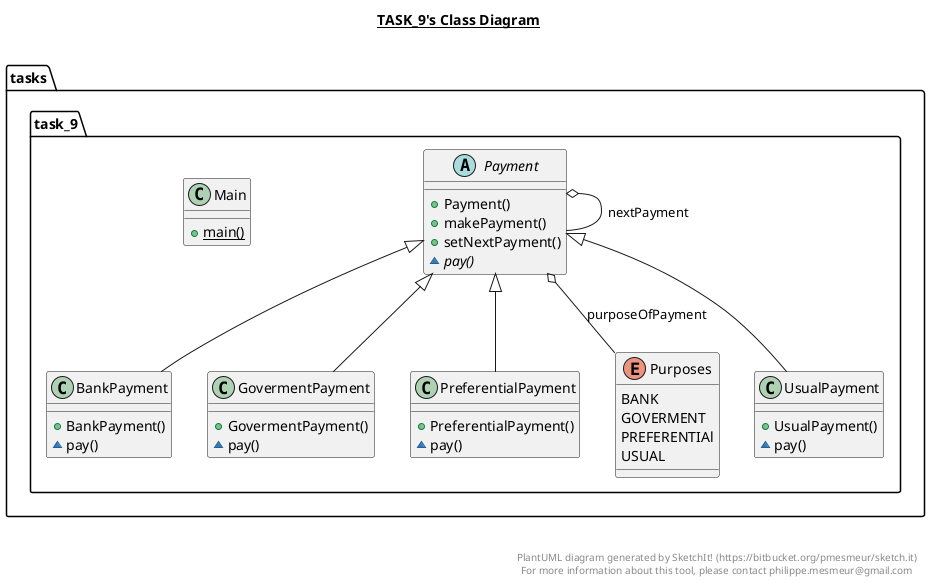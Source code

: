 @startuml

title __TASK_9's Class Diagram__\n

  namespace tasks.task_9 {
    class tasks.task_9.BankPayment {
        + BankPayment()
        ~ pay()
    }
  }
  

  namespace tasks.task_9 {
    class tasks.task_9.GovermentPayment {
        + GovermentPayment()
        ~ pay()
    }
  }
  

  namespace tasks.task_9 {
    class tasks.task_9.Main {
        {static} + main()
    }
  }
  

  namespace tasks.task_9 {
    abstract class tasks.task_9.Payment {
        + Payment()
        + makePayment()
        + setNextPayment()
        {abstract} ~ pay()
    }
  }
  

  namespace tasks.task_9 {
    class tasks.task_9.PreferentialPayment {
        + PreferentialPayment()
        ~ pay()
    }
  }
  

  namespace tasks.task_9 {
    enum Purposes {
      BANK
      GOVERMENT
      PREFERENTIAl
      USUAL
    }
  }
  

  namespace tasks.task_9 {
    class tasks.task_9.UsualPayment {
        + UsualPayment()
        ~ pay()
    }
  }
  

  tasks.task_9.BankPayment -up-|> tasks.task_9.Payment
  tasks.task_9.GovermentPayment -up-|> tasks.task_9.Payment
  tasks.task_9.Payment o-- tasks.task_9.Payment : nextPayment
  tasks.task_9.Payment o-- tasks.task_9.Purposes : purposeOfPayment
  tasks.task_9.PreferentialPayment -up-|> tasks.task_9.Payment
  tasks.task_9.UsualPayment -up-|> tasks.task_9.Payment


right footer


PlantUML diagram generated by SketchIt! (https://bitbucket.org/pmesmeur/sketch.it)
For more information about this tool, please contact philippe.mesmeur@gmail.com
endfooter

@enduml
